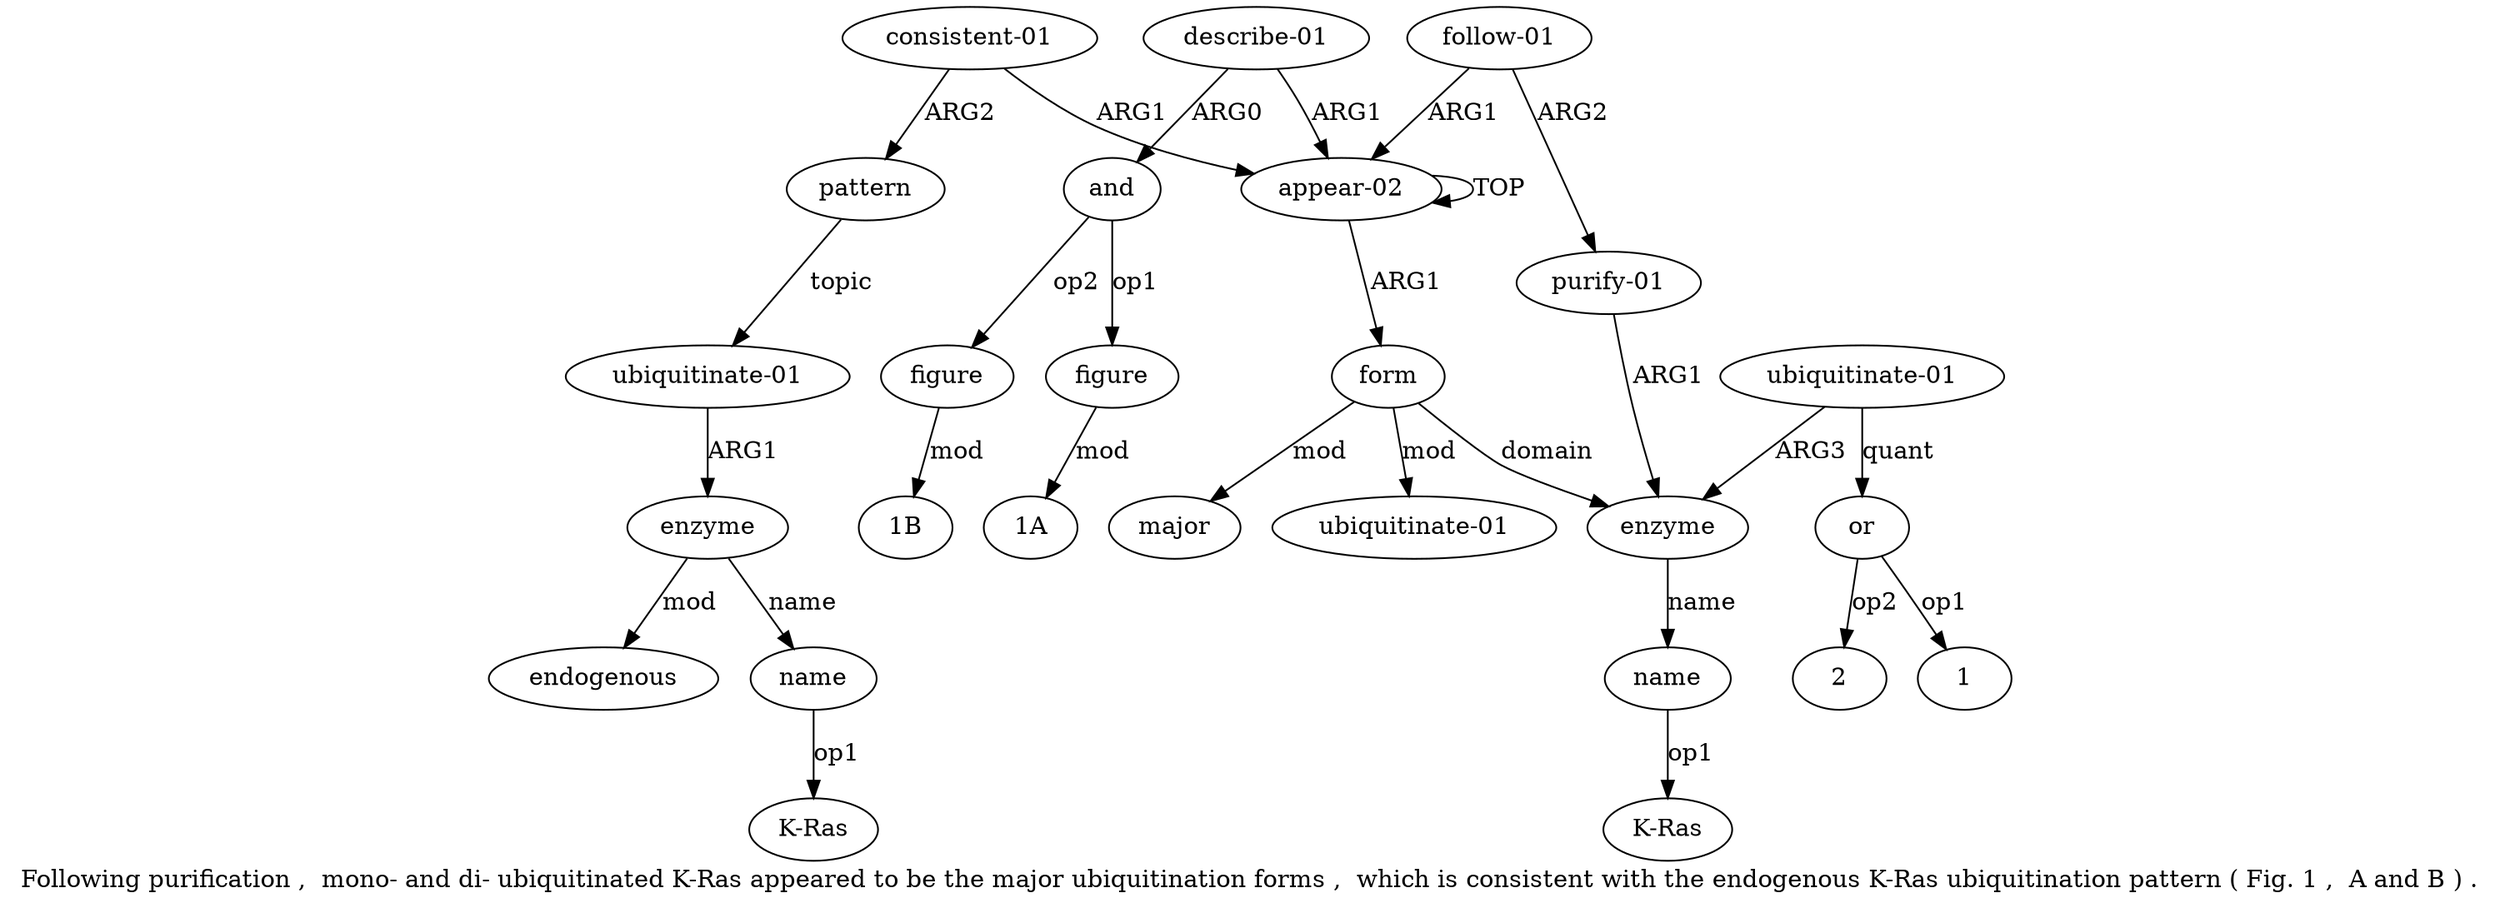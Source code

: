 digraph  {
	graph [label="Following purification ,  mono- and di- ubiquitinated K-Ras appeared to be the major ubiquitination forms ,  which is consistent \
with the endogenous K-Ras ubiquitination pattern ( Fig. 1 ,  A and B ) ."];
	node [label="\N"];
	"a14 K-Ras"	 [color=black,
		gold_ind=-1,
		gold_label="K-Ras",
		label="K-Ras",
		test_ind=-1,
		test_label="K-Ras"];
	"a7 1"	 [color=black,
		gold_ind=-1,
		gold_label=1,
		label=1,
		test_ind=-1,
		test_label=1];
	"a7 2"	 [color=black,
		gold_ind=-1,
		gold_label=2,
		label=2,
		test_ind=-1,
		test_label=2];
	"a19 1B"	 [color=black,
		gold_ind=-1,
		gold_label="1B",
		label="1B",
		test_ind=-1,
		test_label="1B"];
	a15	 [color=black,
		gold_ind=15,
		gold_label=endogenous,
		label=endogenous,
		test_ind=15,
		test_label=endogenous];
	a14	 [color=black,
		gold_ind=14,
		gold_label=name,
		label=name,
		test_ind=14,
		test_label=name];
	a14 -> "a14 K-Ras" [key=0,
	color=black,
	gold_label=op1,
	label=op1,
	test_label=op1];
a17 [color=black,
	gold_ind=17,
	gold_label=and,
	label=and,
	test_ind=17,
	test_label=and];
a19 [color=black,
	gold_ind=19,
	gold_label=figure,
	label=figure,
	test_ind=19,
	test_label=figure];
a17 -> a19 [key=0,
color=black,
gold_label=op2,
label=op2,
test_label=op2];
a18 [color=black,
gold_ind=18,
gold_label=figure,
label=figure,
test_ind=18,
test_label=figure];
a17 -> a18 [key=0,
color=black,
gold_label=op1,
label=op1,
test_label=op1];
a16 [color=black,
gold_ind=16,
gold_label="describe-01",
label="describe-01",
test_ind=16,
test_label="describe-01"];
a16 -> a17 [key=0,
color=black,
gold_label=ARG0,
label=ARG0,
test_label=ARG0];
a0 [color=black,
gold_ind=0,
gold_label="appear-02",
label="appear-02",
test_ind=0,
test_label="appear-02"];
a16 -> a0 [key=0,
color=black,
gold_label=ARG1,
label=ARG1,
test_label=ARG1];
a11 [color=black,
gold_ind=11,
gold_label=pattern,
label=pattern,
test_ind=11,
test_label=pattern];
a12 [color=black,
gold_ind=12,
gold_label="ubiquitinate-01",
label="ubiquitinate-01",
test_ind=12,
test_label="ubiquitinate-01"];
a11 -> a12 [key=0,
color=black,
gold_label=topic,
label=topic,
test_label=topic];
a10 [color=black,
gold_ind=10,
gold_label="consistent-01",
label="consistent-01",
test_ind=10,
test_label="consistent-01"];
a10 -> a11 [key=0,
color=black,
gold_label=ARG2,
label=ARG2,
test_label=ARG2];
a10 -> a0 [key=0,
color=black,
gold_label=ARG1,
label=ARG1,
test_label=ARG1];
a13 [color=black,
gold_ind=13,
gold_label=enzyme,
label=enzyme,
test_ind=13,
test_label=enzyme];
a13 -> a15 [key=0,
color=black,
gold_label=mod,
label=mod,
test_label=mod];
a13 -> a14 [key=0,
color=black,
gold_label=name,
label=name,
test_label=name];
a12 -> a13 [key=0,
color=black,
gold_label=ARG1,
label=ARG1,
test_label=ARG1];
"a18 1A" [color=black,
gold_ind=-1,
gold_label="1A",
label="1A",
test_ind=-1,
test_label="1A"];
a19 -> "a19 1B" [key=0,
color=black,
gold_label=mod,
label=mod,
test_label=mod];
a18 -> "a18 1A" [key=0,
color=black,
gold_label=mod,
label=mod,
test_label=mod];
a1 [color=black,
gold_ind=1,
gold_label=form,
label=form,
test_ind=1,
test_label=form];
a3 [color=black,
gold_ind=3,
gold_label=major,
label=major,
test_ind=3,
test_label=major];
a1 -> a3 [key=0,
color=black,
gold_label=mod,
label=mod,
test_label=mod];
a2 [color=black,
gold_ind=2,
gold_label="ubiquitinate-01",
label="ubiquitinate-01",
test_ind=2,
test_label="ubiquitinate-01"];
a1 -> a2 [key=0,
color=black,
gold_label=mod,
label=mod,
test_label=mod];
a4 [color=black,
gold_ind=4,
gold_label=enzyme,
label=enzyme,
test_ind=4,
test_label=enzyme];
a1 -> a4 [key=0,
color=black,
gold_label=domain,
label=domain,
test_label=domain];
a0 -> a1 [key=0,
color=black,
gold_label=ARG1,
label=ARG1,
test_label=ARG1];
a0 -> a0 [key=0,
color=black,
gold_label=TOP,
label=TOP,
test_label=TOP];
a5 [color=black,
gold_ind=5,
gold_label=name,
label=name,
test_ind=5,
test_label=name];
"a5 K-Ras" [color=black,
gold_ind=-1,
gold_label="K-Ras",
label="K-Ras",
test_ind=-1,
test_label="K-Ras"];
a5 -> "a5 K-Ras" [key=0,
color=black,
gold_label=op1,
label=op1,
test_label=op1];
a4 -> a5 [key=0,
color=black,
gold_label=name,
label=name,
test_label=name];
a7 [color=black,
gold_ind=7,
gold_label=or,
label=or,
test_ind=7,
test_label=or];
a7 -> "a7 1" [key=0,
color=black,
gold_label=op1,
label=op1,
test_label=op1];
a7 -> "a7 2" [key=0,
color=black,
gold_label=op2,
label=op2,
test_label=op2];
a6 [color=black,
gold_ind=6,
gold_label="ubiquitinate-01",
label="ubiquitinate-01",
test_ind=6,
test_label="ubiquitinate-01"];
a6 -> a4 [key=0,
color=black,
gold_label=ARG3,
label=ARG3,
test_label=ARG3];
a6 -> a7 [key=0,
color=black,
gold_label=quant,
label=quant,
test_label=quant];
a9 [color=black,
gold_ind=9,
gold_label="purify-01",
label="purify-01",
test_ind=9,
test_label="purify-01"];
a9 -> a4 [key=0,
color=black,
gold_label=ARG1,
label=ARG1,
test_label=ARG1];
a8 [color=black,
gold_ind=8,
gold_label="follow-01",
label="follow-01",
test_ind=8,
test_label="follow-01"];
a8 -> a0 [key=0,
color=black,
gold_label=ARG1,
label=ARG1,
test_label=ARG1];
a8 -> a9 [key=0,
color=black,
gold_label=ARG2,
label=ARG2,
test_label=ARG2];
}
